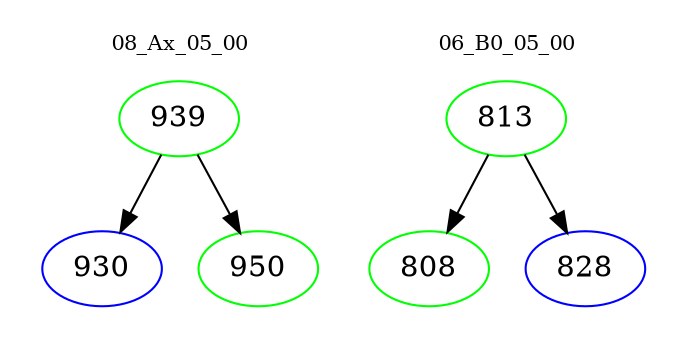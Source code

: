 digraph{
subgraph cluster_0 {
color = white
label = "08_Ax_05_00";
fontsize=10;
T0_939 [label="939", color="green"]
T0_939 -> T0_930 [color="black"]
T0_930 [label="930", color="blue"]
T0_939 -> T0_950 [color="black"]
T0_950 [label="950", color="green"]
}
subgraph cluster_1 {
color = white
label = "06_B0_05_00";
fontsize=10;
T1_813 [label="813", color="green"]
T1_813 -> T1_808 [color="black"]
T1_808 [label="808", color="green"]
T1_813 -> T1_828 [color="black"]
T1_828 [label="828", color="blue"]
}
}
